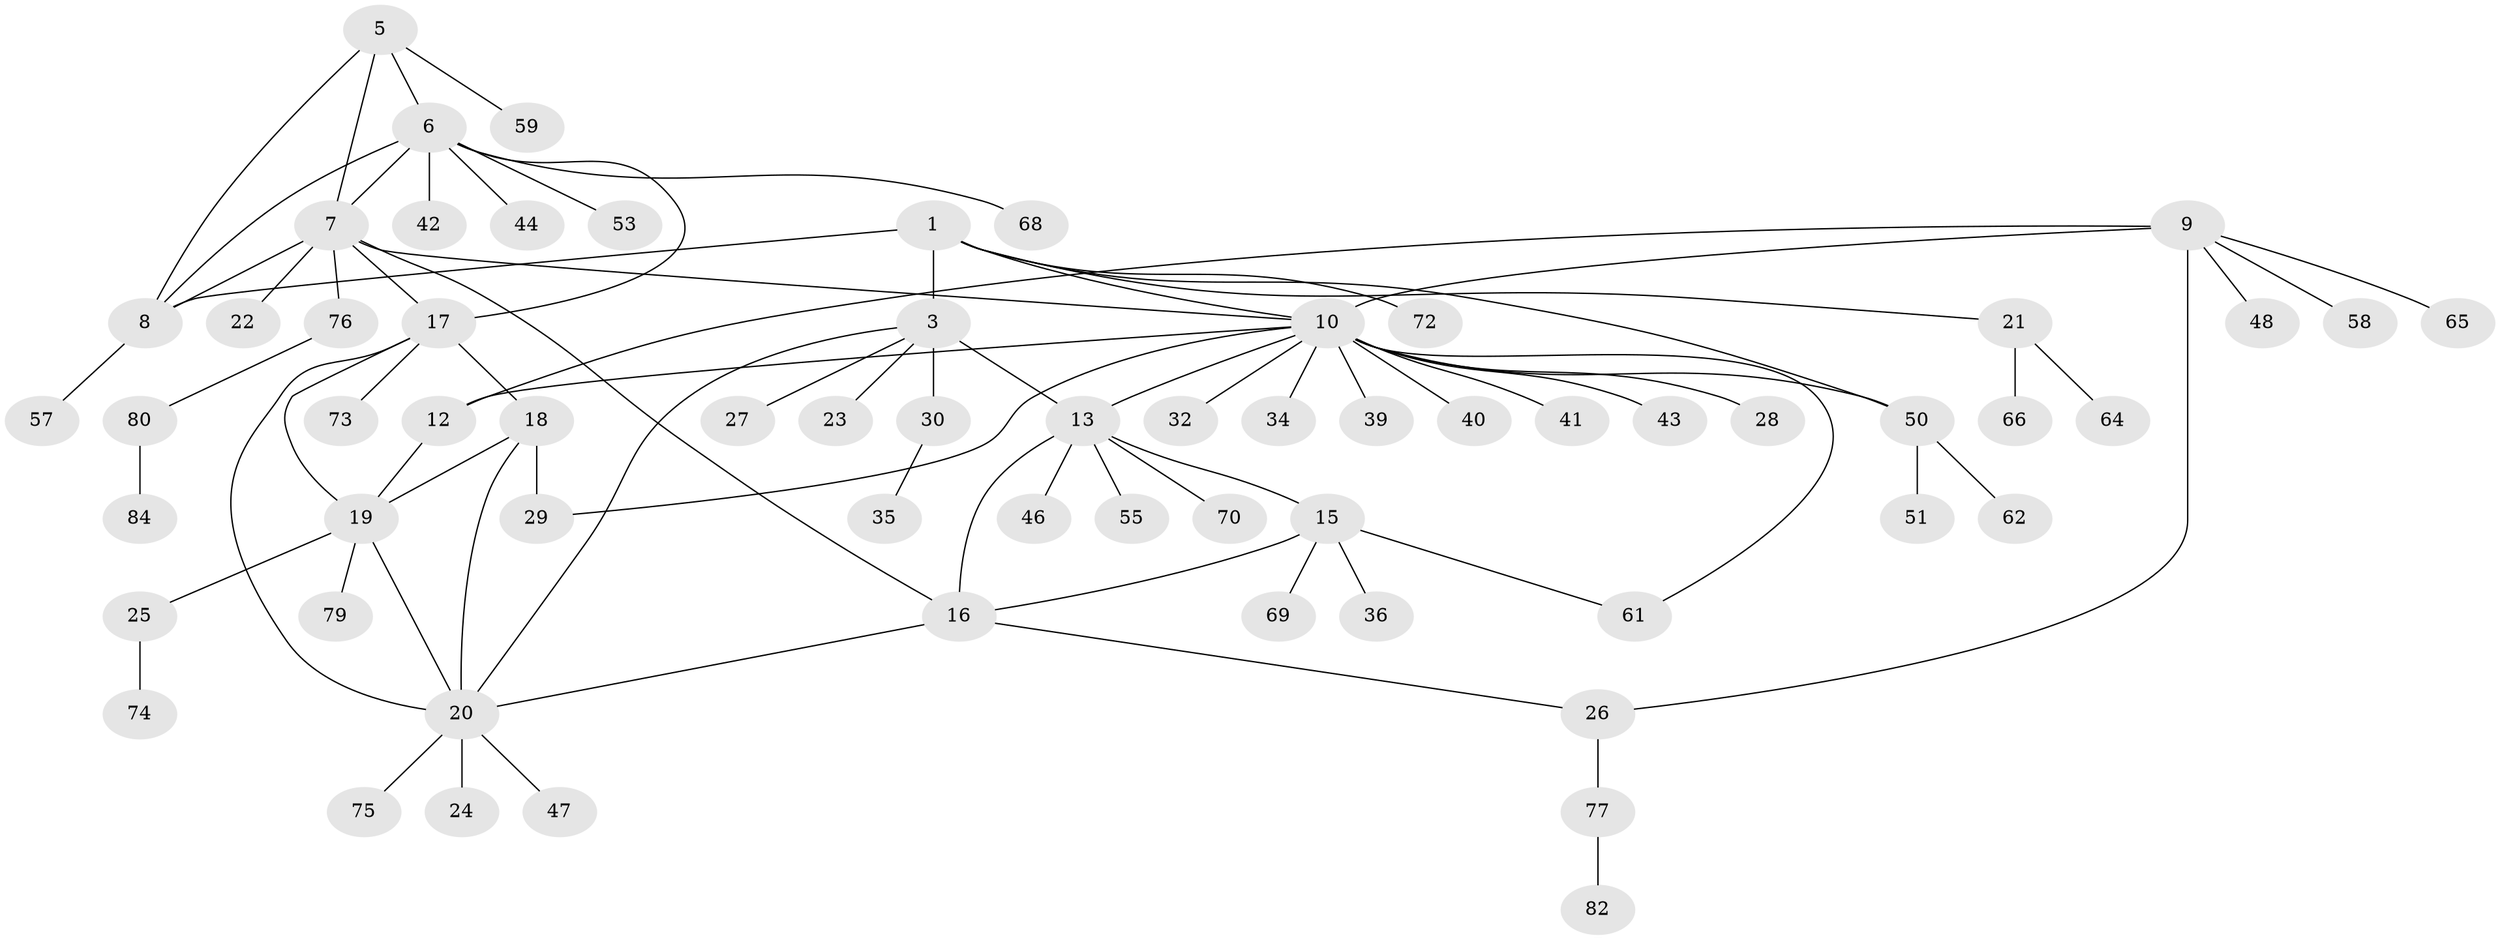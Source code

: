 // Generated by graph-tools (version 1.1) at 2025/24/03/03/25 07:24:09]
// undirected, 64 vertices, 82 edges
graph export_dot {
graph [start="1"]
  node [color=gray90,style=filled];
  1 [super="+2"];
  3 [super="+4"];
  5 [super="+38"];
  6 [super="+67"];
  7 [super="+63"];
  8 [super="+33"];
  9 [super="+45"];
  10 [super="+11"];
  12;
  13 [super="+14"];
  15 [super="+37"];
  16;
  17 [super="+52"];
  18 [super="+54"];
  19;
  20 [super="+60"];
  21 [super="+83"];
  22;
  23;
  24;
  25 [super="+71"];
  26 [super="+78"];
  27;
  28 [super="+85"];
  29;
  30 [super="+31"];
  32;
  34;
  35;
  36;
  39;
  40;
  41;
  42;
  43;
  44;
  46 [super="+49"];
  47;
  48;
  50 [super="+56"];
  51;
  53;
  55;
  57;
  58;
  59;
  61 [super="+86"];
  62 [super="+81"];
  64;
  65;
  66;
  68;
  69;
  70;
  72;
  73;
  74;
  75;
  76;
  77;
  79;
  80;
  82;
  84;
  1 -- 3 [weight=4];
  1 -- 50;
  1 -- 21;
  1 -- 8;
  1 -- 10;
  1 -- 72;
  3 -- 20;
  3 -- 23;
  3 -- 27;
  3 -- 13;
  3 -- 30;
  5 -- 6;
  5 -- 7;
  5 -- 8;
  5 -- 59;
  6 -- 7;
  6 -- 8;
  6 -- 17;
  6 -- 42;
  6 -- 44;
  6 -- 53;
  6 -- 68;
  7 -- 8;
  7 -- 10;
  7 -- 16;
  7 -- 22;
  7 -- 17;
  7 -- 76;
  8 -- 57;
  9 -- 10 [weight=2];
  9 -- 12;
  9 -- 26;
  9 -- 48;
  9 -- 58;
  9 -- 65;
  10 -- 12 [weight=2];
  10 -- 28;
  10 -- 29;
  10 -- 32;
  10 -- 39;
  10 -- 34;
  10 -- 40;
  10 -- 43;
  10 -- 41;
  10 -- 50;
  10 -- 13;
  10 -- 61;
  12 -- 19;
  13 -- 15 [weight=2];
  13 -- 16 [weight=2];
  13 -- 70;
  13 -- 55;
  13 -- 46;
  15 -- 16;
  15 -- 36;
  15 -- 61;
  15 -- 69;
  16 -- 20;
  16 -- 26;
  17 -- 18;
  17 -- 19;
  17 -- 20;
  17 -- 73;
  18 -- 19;
  18 -- 20;
  18 -- 29;
  19 -- 20;
  19 -- 25;
  19 -- 79;
  20 -- 24;
  20 -- 47;
  20 -- 75;
  21 -- 64;
  21 -- 66;
  25 -- 74;
  26 -- 77;
  30 -- 35;
  50 -- 51;
  50 -- 62;
  76 -- 80;
  77 -- 82;
  80 -- 84;
}
